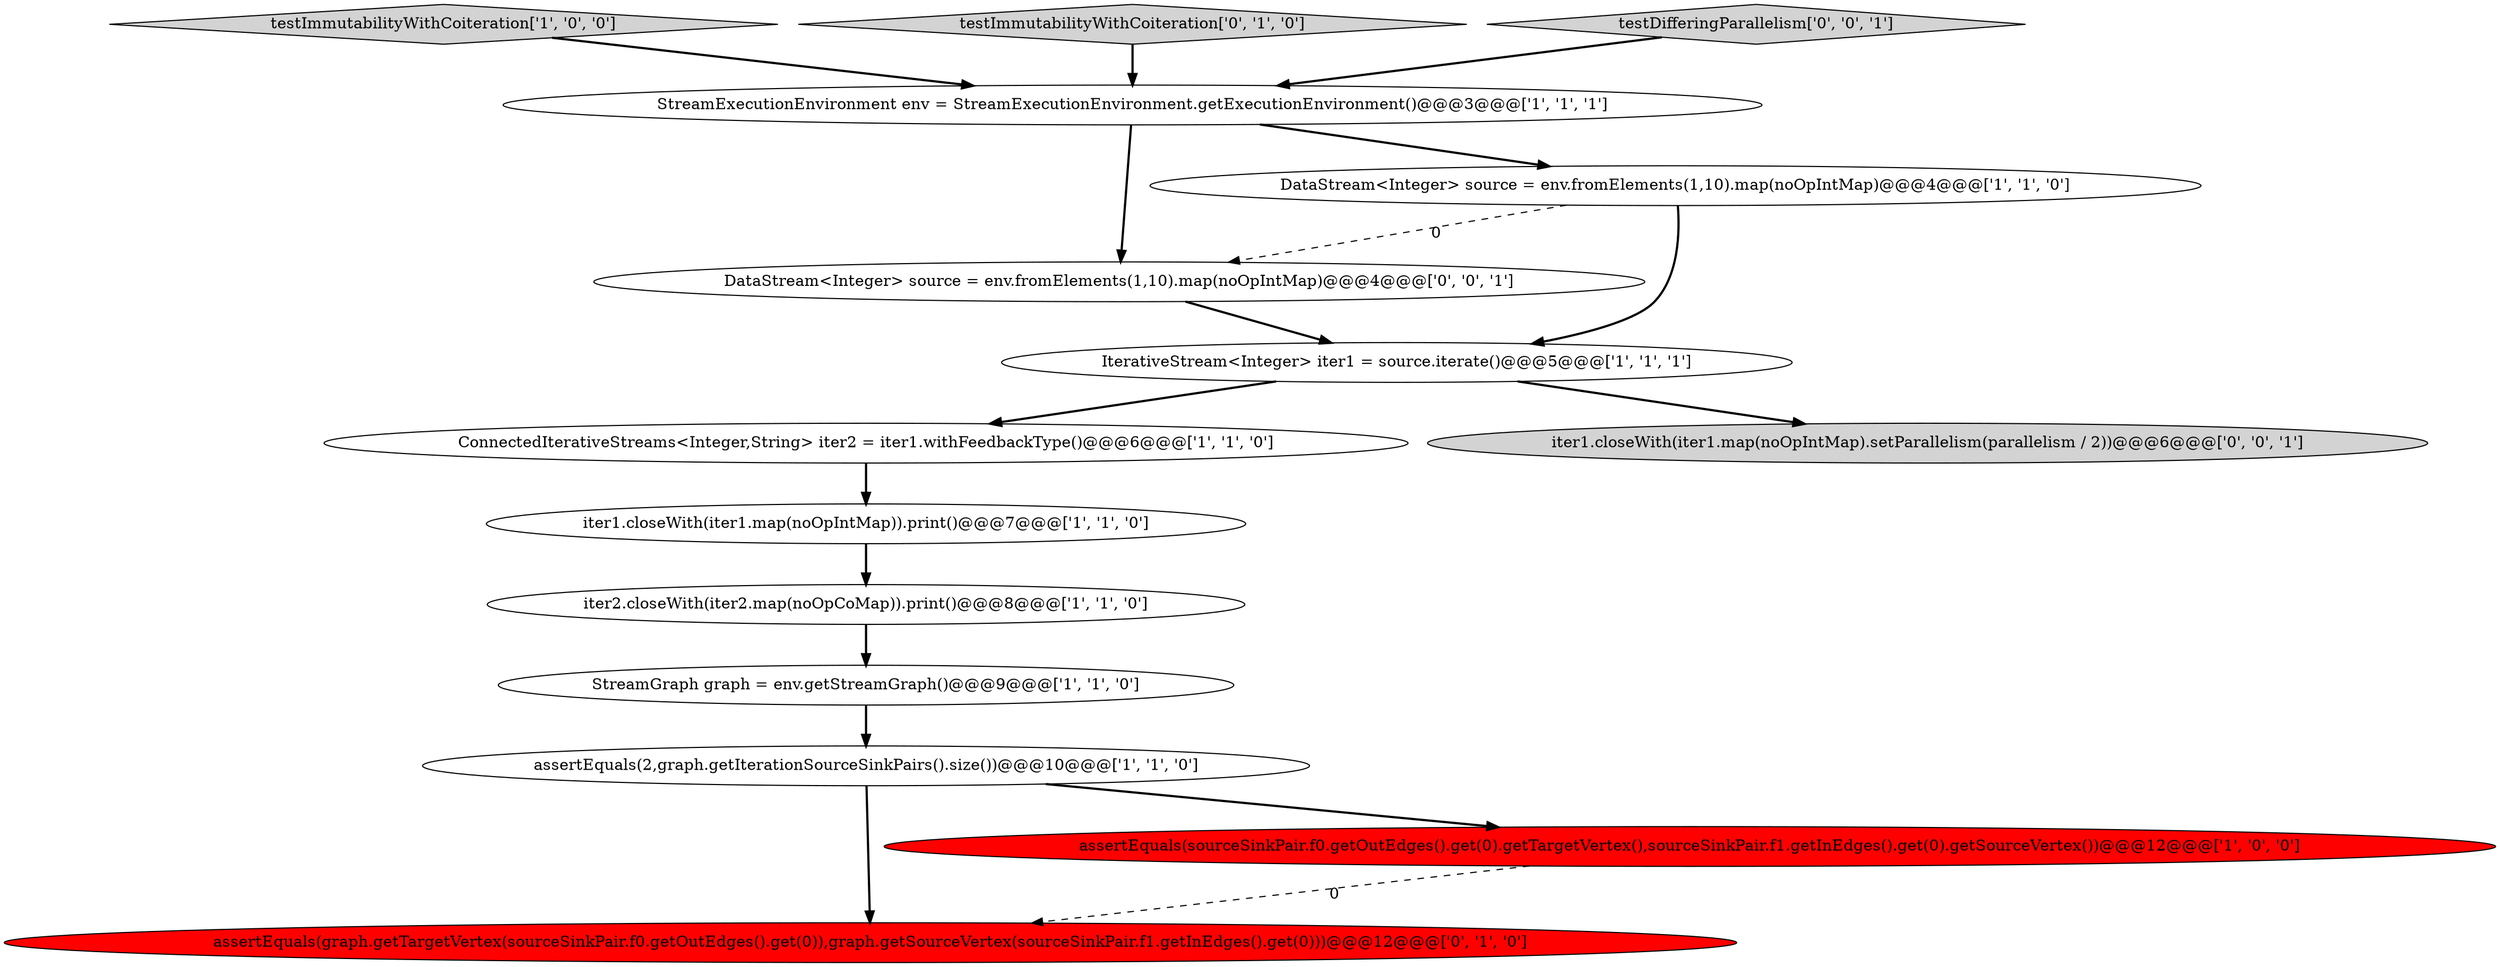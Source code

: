 digraph {
2 [style = filled, label = "iter1.closeWith(iter1.map(noOpIntMap)).print()@@@7@@@['1', '1', '0']", fillcolor = white, shape = ellipse image = "AAA0AAABBB1BBB"];
3 [style = filled, label = "testImmutabilityWithCoiteration['1', '0', '0']", fillcolor = lightgray, shape = diamond image = "AAA0AAABBB1BBB"];
11 [style = filled, label = "testImmutabilityWithCoiteration['0', '1', '0']", fillcolor = lightgray, shape = diamond image = "AAA0AAABBB2BBB"];
4 [style = filled, label = "iter2.closeWith(iter2.map(noOpCoMap)).print()@@@8@@@['1', '1', '0']", fillcolor = white, shape = ellipse image = "AAA0AAABBB1BBB"];
14 [style = filled, label = "testDifferingParallelism['0', '0', '1']", fillcolor = lightgray, shape = diamond image = "AAA0AAABBB3BBB"];
10 [style = filled, label = "assertEquals(graph.getTargetVertex(sourceSinkPair.f0.getOutEdges().get(0)),graph.getSourceVertex(sourceSinkPair.f1.getInEdges().get(0)))@@@12@@@['0', '1', '0']", fillcolor = red, shape = ellipse image = "AAA1AAABBB2BBB"];
13 [style = filled, label = "DataStream<Integer> source = env.fromElements(1,10).map(noOpIntMap)@@@4@@@['0', '0', '1']", fillcolor = white, shape = ellipse image = "AAA0AAABBB3BBB"];
6 [style = filled, label = "ConnectedIterativeStreams<Integer,String> iter2 = iter1.withFeedbackType()@@@6@@@['1', '1', '0']", fillcolor = white, shape = ellipse image = "AAA0AAABBB1BBB"];
7 [style = filled, label = "StreamExecutionEnvironment env = StreamExecutionEnvironment.getExecutionEnvironment()@@@3@@@['1', '1', '1']", fillcolor = white, shape = ellipse image = "AAA0AAABBB1BBB"];
8 [style = filled, label = "StreamGraph graph = env.getStreamGraph()@@@9@@@['1', '1', '0']", fillcolor = white, shape = ellipse image = "AAA0AAABBB1BBB"];
1 [style = filled, label = "assertEquals(2,graph.getIterationSourceSinkPairs().size())@@@10@@@['1', '1', '0']", fillcolor = white, shape = ellipse image = "AAA0AAABBB1BBB"];
12 [style = filled, label = "iter1.closeWith(iter1.map(noOpIntMap).setParallelism(parallelism / 2))@@@6@@@['0', '0', '1']", fillcolor = lightgray, shape = ellipse image = "AAA0AAABBB3BBB"];
5 [style = filled, label = "DataStream<Integer> source = env.fromElements(1,10).map(noOpIntMap)@@@4@@@['1', '1', '0']", fillcolor = white, shape = ellipse image = "AAA0AAABBB1BBB"];
9 [style = filled, label = "assertEquals(sourceSinkPair.f0.getOutEdges().get(0).getTargetVertex(),sourceSinkPair.f1.getInEdges().get(0).getSourceVertex())@@@12@@@['1', '0', '0']", fillcolor = red, shape = ellipse image = "AAA1AAABBB1BBB"];
0 [style = filled, label = "IterativeStream<Integer> iter1 = source.iterate()@@@5@@@['1', '1', '1']", fillcolor = white, shape = ellipse image = "AAA0AAABBB1BBB"];
7->13 [style = bold, label=""];
5->13 [style = dashed, label="0"];
8->1 [style = bold, label=""];
4->8 [style = bold, label=""];
7->5 [style = bold, label=""];
9->10 [style = dashed, label="0"];
5->0 [style = bold, label=""];
3->7 [style = bold, label=""];
1->10 [style = bold, label=""];
0->6 [style = bold, label=""];
2->4 [style = bold, label=""];
14->7 [style = bold, label=""];
11->7 [style = bold, label=""];
1->9 [style = bold, label=""];
0->12 [style = bold, label=""];
13->0 [style = bold, label=""];
6->2 [style = bold, label=""];
}
